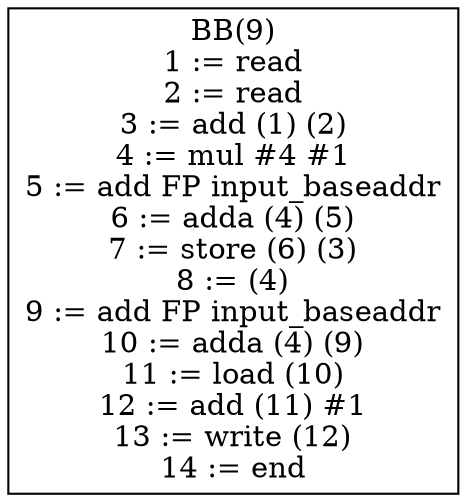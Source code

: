 digraph G {
bb9[shape = box, label = "BB(9)\n" + "1 := read\n" + "2 := read\n" + "3 := add (1) (2)\n" + "4 := mul #4 #1\n" + "5 := add FP input_baseaddr\n" + "6 := adda (4) (5)\n" + "7 := store (6) (3)\n" + "8 := (4)\n" + "9 := add FP input_baseaddr\n" + "10 := adda (4) (9)\n" + "11 := load (10)\n" + "12 := add (11) #1\n" + "13 := write (12)\n" + "14 := end\n"];
}
